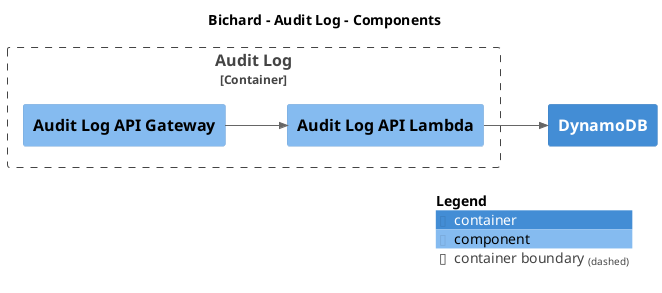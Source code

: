 @startuml
set separator none
title Bichard - Audit Log - Components

left to right direction

!include <C4/C4>
!include <C4/C4_Context>
!include <C4/C4_Container>
!include <C4/C4_Component>

Container(Bichard.DynamoDB, "DynamoDB", $techn="", $descr="", $tags="", $link="")

Container_Boundary("Bichard.AuditLog_boundary", "Audit Log", $tags="") {
  Component(Bichard.AuditLog.AuditLogAPIGateway, "Audit Log API Gateway", $techn="", $descr="", $tags="", $link="")
  Component(Bichard.AuditLog.AuditLogAPILambda, "Audit Log API Lambda", $techn="", $descr="", $tags="", $link="")
}

Rel(Bichard.AuditLog.AuditLogAPIGateway, Bichard.AuditLog.AuditLogAPILambda, "", $techn="", $tags="", $link="")
Rel(Bichard.AuditLog.AuditLogAPILambda, Bichard.DynamoDB, "", $techn="", $tags="", $link="")

SHOW_LEGEND(true)
@enduml